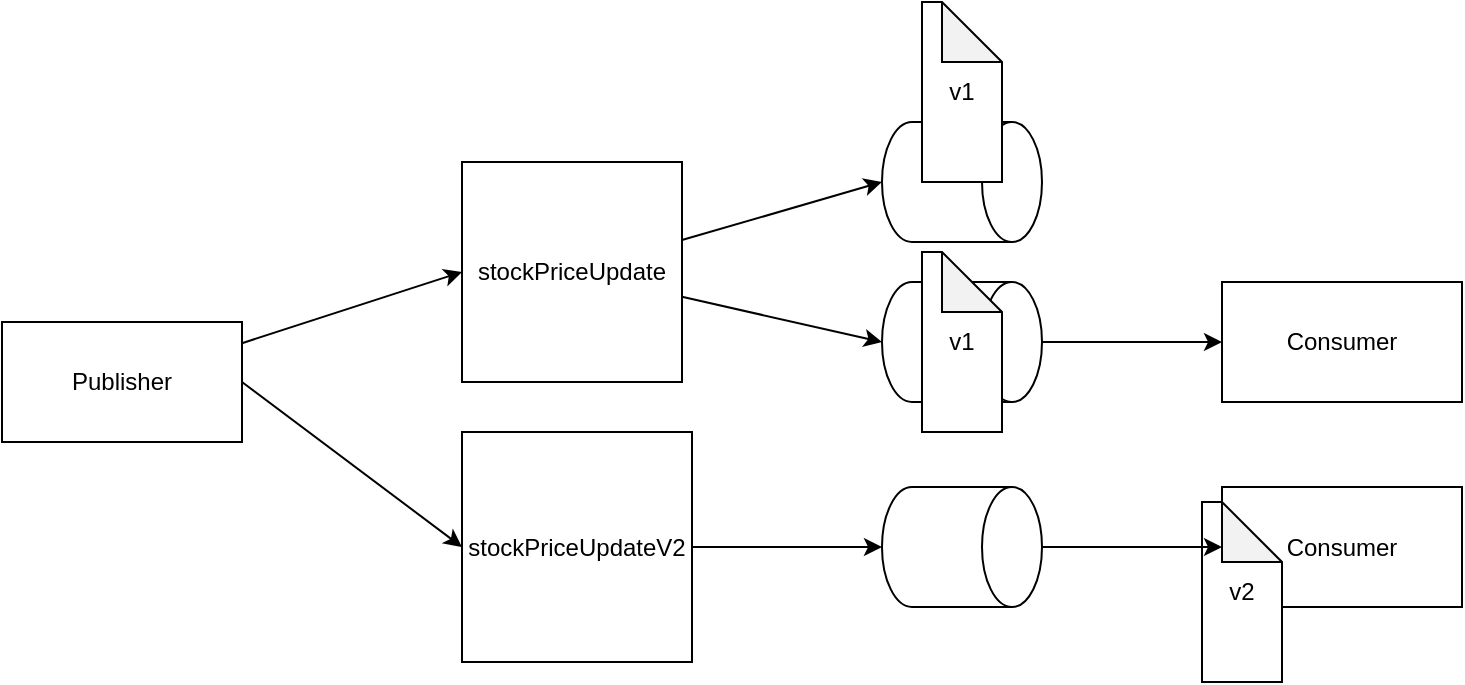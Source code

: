 <mxfile>
    <diagram id="TaeGKUwU0m5KZFeDr5zP" name="Page-1">
        <mxGraphModel dx="1926" dy="476" grid="1" gridSize="10" guides="1" tooltips="1" connect="1" arrows="1" fold="1" page="1" pageScale="1" pageWidth="850" pageHeight="1100" math="0" shadow="0">
            <root>
                <mxCell id="0"/>
                <mxCell id="1" parent="0"/>
                <mxCell id="4" style="edgeStyle=none;html=1;entryX=0;entryY=0.5;entryDx=0;entryDy=0;" edge="1" parent="1" source="2" target="5">
                    <mxGeometry relative="1" as="geometry">
                        <mxPoint x="170" y="240" as="targetPoint"/>
                    </mxGeometry>
                </mxCell>
                <mxCell id="18" style="edgeStyle=none;html=1;exitX=1;exitY=0.5;exitDx=0;exitDy=0;entryX=0;entryY=0.5;entryDx=0;entryDy=0;" edge="1" parent="1" source="2" target="17">
                    <mxGeometry relative="1" as="geometry"/>
                </mxCell>
                <mxCell id="2" value="Publisher" style="rounded=0;whiteSpace=wrap;html=1;" parent="1" vertex="1">
                    <mxGeometry x="-10" y="220" width="120" height="60" as="geometry"/>
                </mxCell>
                <mxCell id="3" value="" style="shape=cylinder3;whiteSpace=wrap;html=1;boundedLbl=1;backgroundOutline=1;size=15;rotation=90;" vertex="1" parent="1">
                    <mxGeometry x="440" y="110" width="60" height="80" as="geometry"/>
                </mxCell>
                <mxCell id="5" value="stockPriceUpdate" style="whiteSpace=wrap;html=1;aspect=fixed;" vertex="1" parent="1">
                    <mxGeometry x="220" y="140" width="110" height="110" as="geometry"/>
                </mxCell>
                <mxCell id="6" style="edgeStyle=none;html=1;entryX=0.5;entryY=1;entryDx=0;entryDy=0;entryPerimeter=0;" edge="1" parent="1" source="5" target="3">
                    <mxGeometry relative="1" as="geometry"/>
                </mxCell>
                <mxCell id="15" style="edgeStyle=none;html=1;entryX=0;entryY=0.5;entryDx=0;entryDy=0;" edge="1" parent="1" source="7" target="14">
                    <mxGeometry relative="1" as="geometry"/>
                </mxCell>
                <mxCell id="7" value="" style="shape=cylinder3;whiteSpace=wrap;html=1;boundedLbl=1;backgroundOutline=1;size=15;rotation=90;" vertex="1" parent="1">
                    <mxGeometry x="440" y="190" width="60" height="80" as="geometry"/>
                </mxCell>
                <mxCell id="8" style="edgeStyle=none;html=1;entryX=0.5;entryY=1;entryDx=0;entryDy=0;entryPerimeter=0;" edge="1" parent="1" source="5" target="7">
                    <mxGeometry relative="1" as="geometry"/>
                </mxCell>
                <mxCell id="10" value="Consumer" style="rounded=0;whiteSpace=wrap;html=1;" vertex="1" parent="1">
                    <mxGeometry x="600" y="302.5" width="120" height="60" as="geometry"/>
                </mxCell>
                <mxCell id="12" value="v1" style="shape=note;whiteSpace=wrap;html=1;backgroundOutline=1;darkOpacity=0.05;" vertex="1" parent="1">
                    <mxGeometry x="450" y="60" width="40" height="90" as="geometry"/>
                </mxCell>
                <mxCell id="13" value="v1" style="shape=note;whiteSpace=wrap;html=1;backgroundOutline=1;darkOpacity=0.05;" vertex="1" parent="1">
                    <mxGeometry x="450" y="185" width="40" height="90" as="geometry"/>
                </mxCell>
                <mxCell id="14" value="Consumer" style="rounded=0;whiteSpace=wrap;html=1;" vertex="1" parent="1">
                    <mxGeometry x="600" y="200" width="120" height="60" as="geometry"/>
                </mxCell>
                <mxCell id="17" value="stockPriceUpdateV2" style="whiteSpace=wrap;html=1;aspect=fixed;" vertex="1" parent="1">
                    <mxGeometry x="220" y="275" width="115" height="115" as="geometry"/>
                </mxCell>
                <mxCell id="16" value="v2" style="shape=note;whiteSpace=wrap;html=1;backgroundOutline=1;darkOpacity=0.05;" vertex="1" parent="1">
                    <mxGeometry x="590" y="310" width="40" height="90" as="geometry"/>
                </mxCell>
                <mxCell id="22" style="edgeStyle=none;html=1;entryX=0;entryY=0.5;entryDx=0;entryDy=0;" edge="1" parent="1" source="19" target="10">
                    <mxGeometry relative="1" as="geometry"/>
                </mxCell>
                <mxCell id="19" value="" style="shape=cylinder3;whiteSpace=wrap;html=1;boundedLbl=1;backgroundOutline=1;size=15;rotation=90;" vertex="1" parent="1">
                    <mxGeometry x="440" y="292.5" width="60" height="80" as="geometry"/>
                </mxCell>
                <mxCell id="20" style="edgeStyle=none;html=1;entryX=0.5;entryY=1;entryDx=0;entryDy=0;entryPerimeter=0;" edge="1" parent="1" source="17" target="19">
                    <mxGeometry relative="1" as="geometry"/>
                </mxCell>
            </root>
        </mxGraphModel>
    </diagram>
</mxfile>